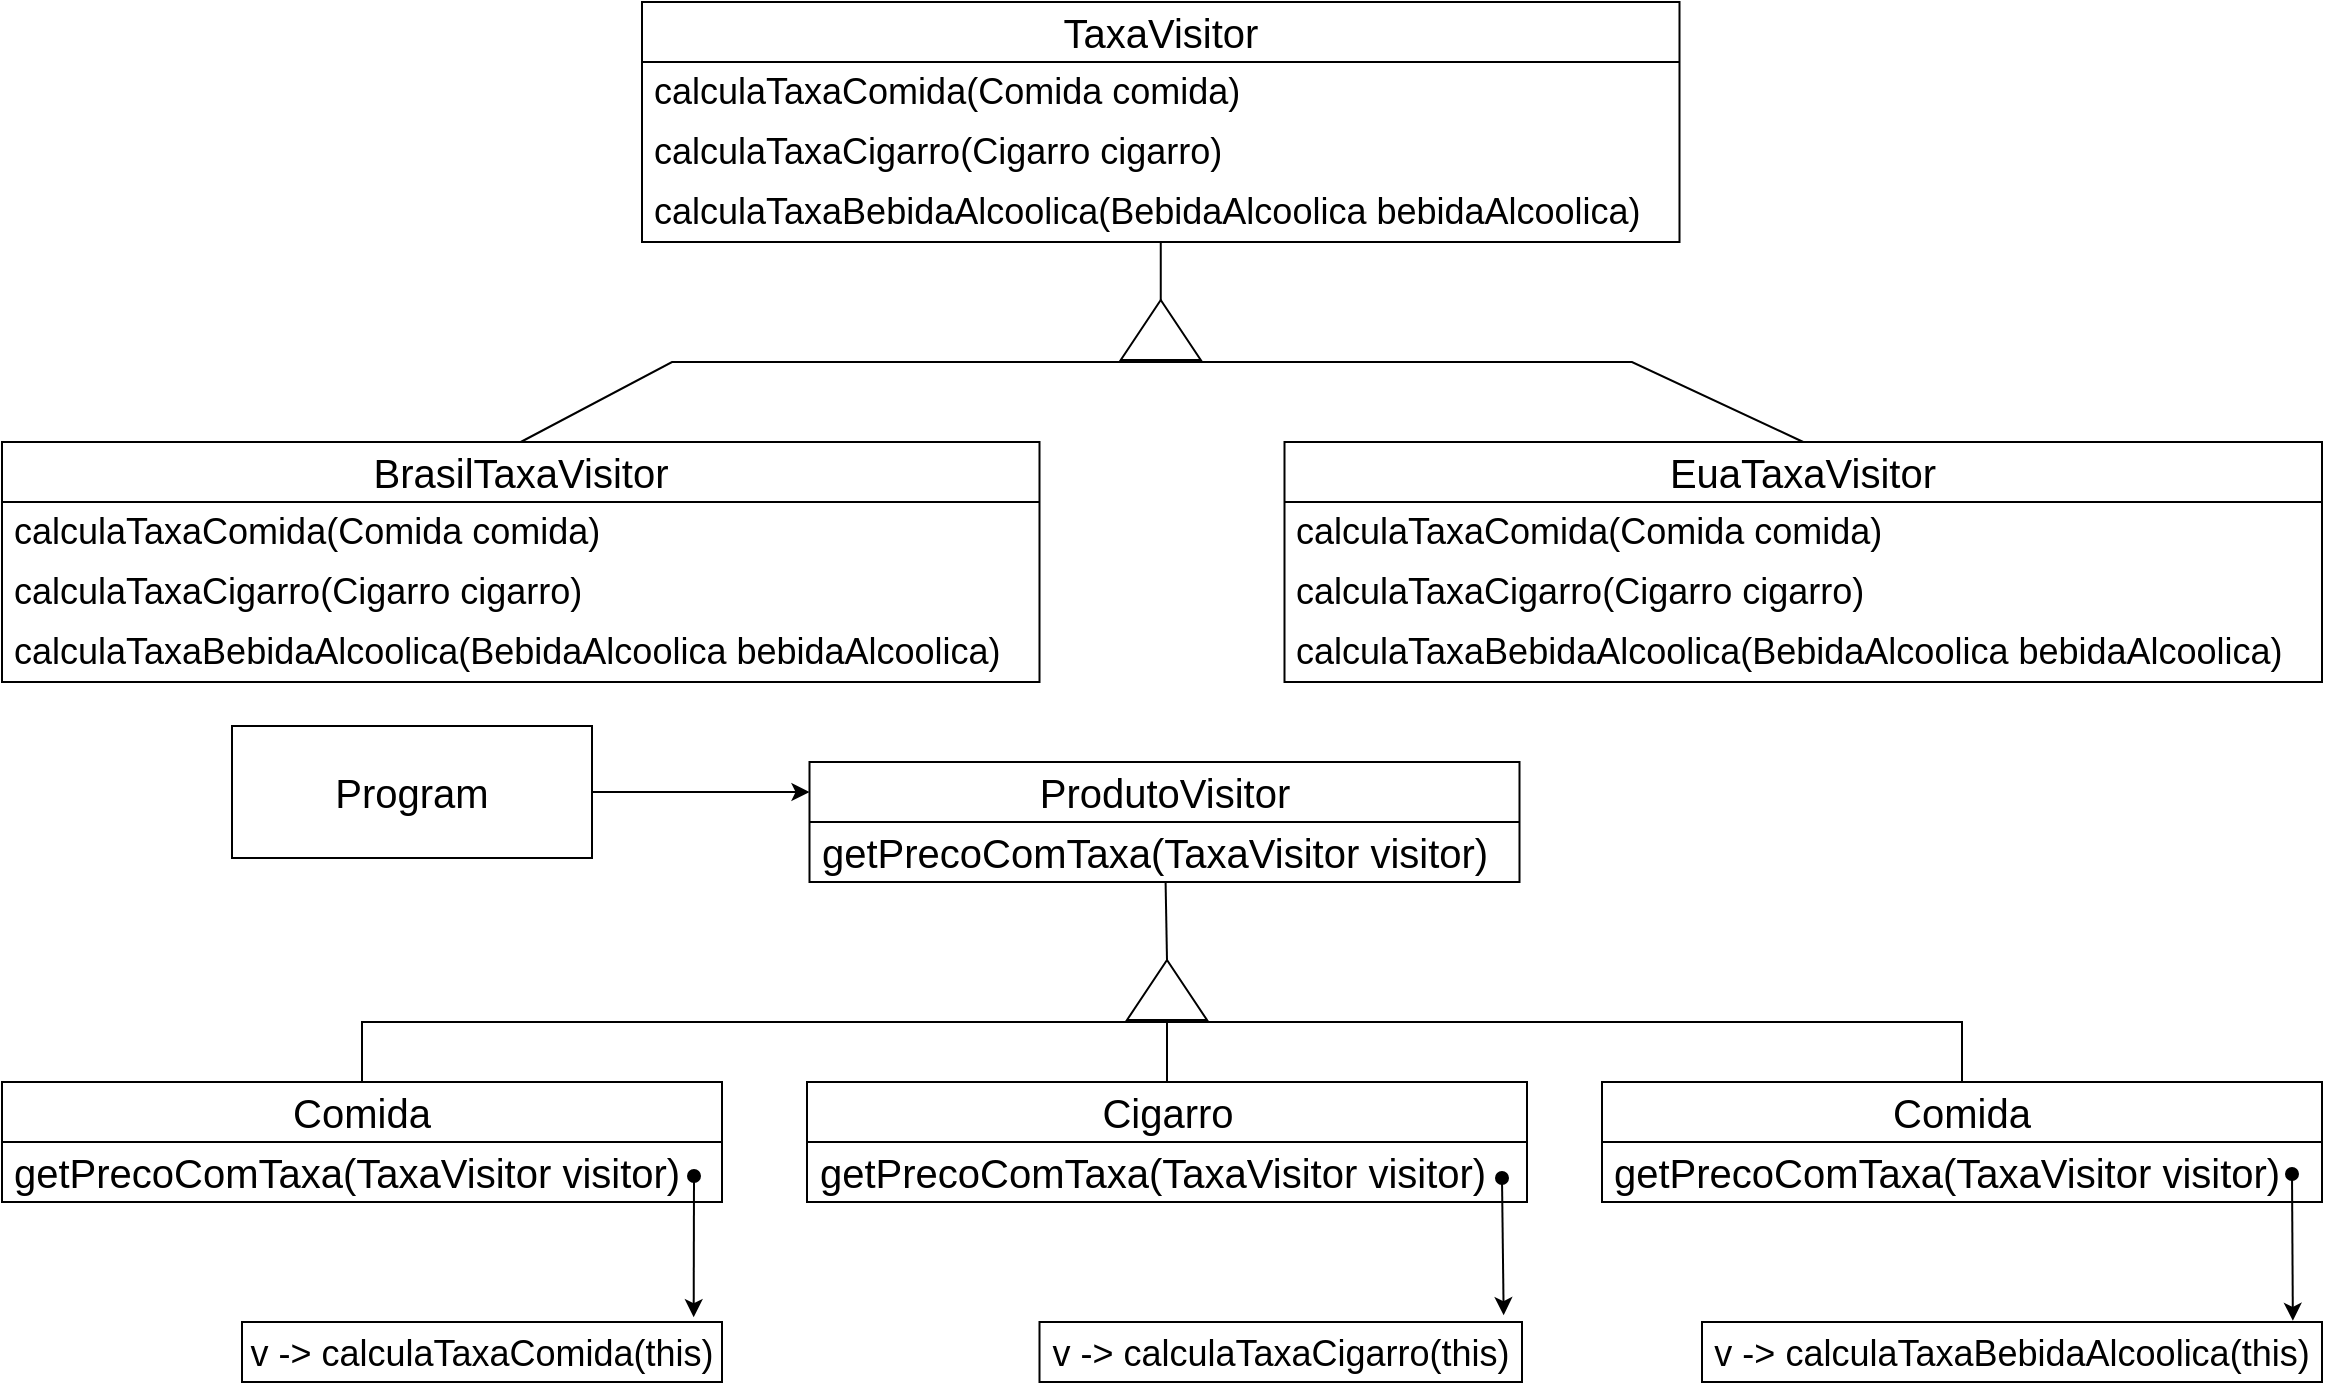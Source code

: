 <mxfile>
    <diagram id="14C-YWYU97XNRAhWYYL2" name="Página-1">
        <mxGraphModel dx="1748" dy="784" grid="1" gridSize="10" guides="1" tooltips="1" connect="1" arrows="1" fold="1" page="1" pageScale="1" pageWidth="1200" pageHeight="1000" math="0" shadow="0">
            <root>
                <mxCell id="0"/>
                <mxCell id="1" parent="0"/>
                <mxCell id="36" style="edgeStyle=none;rounded=0;html=1;entryX=1;entryY=0.5;entryDx=0;entryDy=0;endArrow=none;endFill=0;" edge="1" parent="1" source="2" target="13">
                    <mxGeometry relative="1" as="geometry"/>
                </mxCell>
                <mxCell id="2" value="TaxaVisitor" style="swimlane;fontStyle=0;childLayout=stackLayout;horizontal=1;startSize=30;horizontalStack=0;resizeParent=1;resizeParentMax=0;resizeLast=0;collapsible=1;marginBottom=0;whiteSpace=wrap;html=1;fontSize=20;" vertex="1" parent="1">
                    <mxGeometry x="350" y="20" width="518.75" height="120" as="geometry"/>
                </mxCell>
                <mxCell id="3" value="&lt;font style=&quot;font-size: 18px;&quot;&gt;calculaTaxaComida(Comida comida)&lt;/font&gt;" style="text;strokeColor=none;fillColor=none;align=left;verticalAlign=middle;spacingLeft=4;spacingRight=4;overflow=hidden;points=[[0,0.5],[1,0.5]];portConstraint=eastwest;rotatable=0;whiteSpace=wrap;html=1;" vertex="1" parent="2">
                    <mxGeometry y="30" width="518.75" height="30" as="geometry"/>
                </mxCell>
                <mxCell id="4" value="&lt;font style=&quot;font-size: 18px;&quot;&gt;calculaTaxaCigarro(Cigarro cigarro)&lt;/font&gt;" style="text;strokeColor=none;fillColor=none;align=left;verticalAlign=middle;spacingLeft=4;spacingRight=4;overflow=hidden;points=[[0,0.5],[1,0.5]];portConstraint=eastwest;rotatable=0;whiteSpace=wrap;html=1;" vertex="1" parent="2">
                    <mxGeometry y="60" width="518.75" height="30" as="geometry"/>
                </mxCell>
                <mxCell id="35" value="&lt;font style=&quot;font-size: 18px;&quot;&gt;calculaTaxaBebidaAlcoolica(BebidaAlcoolica bebidaAlcoolica)&lt;/font&gt;" style="text;strokeColor=none;fillColor=none;align=left;verticalAlign=middle;spacingLeft=4;spacingRight=4;overflow=hidden;points=[[0,0.5],[1,0.5]];portConstraint=eastwest;rotatable=0;whiteSpace=wrap;html=1;" vertex="1" parent="2">
                    <mxGeometry y="90" width="518.75" height="30" as="geometry"/>
                </mxCell>
                <mxCell id="11" value="" style="endArrow=none;html=1;fontSize=20;entryX=0.5;entryY=0;entryDx=0;entryDy=0;rounded=0;exitX=0.5;exitY=0;exitDx=0;exitDy=0;" edge="1" parent="1" target="42" source="37">
                    <mxGeometry width="50" height="50" relative="1" as="geometry">
                        <mxPoint x="365" y="240" as="sourcePoint"/>
                        <mxPoint x="844.78" y="239.82" as="targetPoint"/>
                        <Array as="points">
                            <mxPoint x="365" y="200"/>
                            <mxPoint x="845" y="200"/>
                        </Array>
                    </mxGeometry>
                </mxCell>
                <mxCell id="13" value="" style="triangle;whiteSpace=wrap;html=1;fontSize=20;rotation=-90;" vertex="1" parent="1">
                    <mxGeometry x="594.38" y="164" width="30" height="40" as="geometry"/>
                </mxCell>
                <mxCell id="33" style="edgeStyle=none;html=1;entryX=1;entryY=0.5;entryDx=0;entryDy=0;endArrow=none;endFill=0;" edge="1" parent="1" source="14" target="22">
                    <mxGeometry relative="1" as="geometry"/>
                </mxCell>
                <mxCell id="14" value="ProdutoVisitor" style="swimlane;fontStyle=0;childLayout=stackLayout;horizontal=1;startSize=30;horizontalStack=0;resizeParent=1;resizeParentMax=0;resizeLast=0;collapsible=1;marginBottom=0;whiteSpace=wrap;html=1;fontSize=20;" vertex="1" parent="1">
                    <mxGeometry x="433.75" y="400" width="355" height="60" as="geometry"/>
                </mxCell>
                <mxCell id="15" value="getPrecoComTaxa(TaxaVisitor visitor)" style="text;strokeColor=none;fillColor=none;align=left;verticalAlign=middle;spacingLeft=4;spacingRight=4;overflow=hidden;points=[[0,0.5],[1,0.5]];portConstraint=eastwest;rotatable=0;whiteSpace=wrap;html=1;fontSize=20;" vertex="1" parent="14">
                    <mxGeometry y="30" width="355" height="30" as="geometry"/>
                </mxCell>
                <mxCell id="16" value="&lt;span style=&quot;text-align: left;&quot;&gt;&lt;font style=&quot;font-size: 20px;&quot;&gt;Comida&lt;/font&gt;&lt;/span&gt;" style="swimlane;fontStyle=0;childLayout=stackLayout;horizontal=1;startSize=30;horizontalStack=0;resizeParent=1;resizeParentMax=0;resizeLast=0;collapsible=1;marginBottom=0;whiteSpace=wrap;html=1;fontSize=20;" vertex="1" parent="1">
                    <mxGeometry x="30" y="560" width="360" height="60" as="geometry"/>
                </mxCell>
                <mxCell id="17" value="getPrecoComTaxa(TaxaVisitor visitor)" style="text;strokeColor=none;fillColor=none;align=left;verticalAlign=middle;spacingLeft=4;spacingRight=4;overflow=hidden;points=[[0,0.5],[1,0.5]];portConstraint=eastwest;rotatable=0;whiteSpace=wrap;html=1;fontSize=20;" vertex="1" parent="16">
                    <mxGeometry y="30" width="360" height="30" as="geometry"/>
                </mxCell>
                <mxCell id="34" style="edgeStyle=none;html=1;entryX=0;entryY=0.5;entryDx=0;entryDy=0;endArrow=none;endFill=0;rounded=0;" edge="1" parent="1" source="18" target="22">
                    <mxGeometry relative="1" as="geometry"/>
                </mxCell>
                <mxCell id="18" value="Cigarro" style="swimlane;fontStyle=0;childLayout=stackLayout;horizontal=1;startSize=30;horizontalStack=0;resizeParent=1;resizeParentMax=0;resizeLast=0;collapsible=1;marginBottom=0;whiteSpace=wrap;html=1;fontSize=20;" vertex="1" parent="1">
                    <mxGeometry x="432.5" y="560" width="360" height="60" as="geometry"/>
                </mxCell>
                <mxCell id="19" value="getPrecoComTaxa(TaxaVisitor visitor)" style="text;strokeColor=none;fillColor=none;align=left;verticalAlign=middle;spacingLeft=4;spacingRight=4;overflow=hidden;points=[[0,0.5],[1,0.5]];portConstraint=eastwest;rotatable=0;whiteSpace=wrap;html=1;fontSize=20;" vertex="1" parent="18">
                    <mxGeometry y="30" width="360" height="30" as="geometry"/>
                </mxCell>
                <mxCell id="20" value="" style="endArrow=none;html=1;fontSize=20;exitX=0.5;exitY=0;exitDx=0;exitDy=0;rounded=0;entryX=0.5;entryY=0;entryDx=0;entryDy=0;" edge="1" parent="1" source="16" target="29">
                    <mxGeometry width="50" height="50" relative="1" as="geometry">
                        <mxPoint x="365" y="570" as="sourcePoint"/>
                        <mxPoint x="880" y="530" as="targetPoint"/>
                        <Array as="points">
                            <mxPoint x="210" y="530"/>
                            <mxPoint x="1010" y="530"/>
                        </Array>
                    </mxGeometry>
                </mxCell>
                <mxCell id="22" value="" style="triangle;whiteSpace=wrap;html=1;fontSize=20;rotation=-90;" vertex="1" parent="1">
                    <mxGeometry x="597.5" y="494" width="30" height="40" as="geometry"/>
                </mxCell>
                <mxCell id="23" style="edgeStyle=none;rounded=0;html=1;entryX=0;entryY=0.25;entryDx=0;entryDy=0;fontSize=20;endArrow=classic;endFill=1;" edge="1" parent="1" source="24" target="14">
                    <mxGeometry relative="1" as="geometry"/>
                </mxCell>
                <mxCell id="24" value="Program" style="rounded=0;whiteSpace=wrap;html=1;fontSize=20;" vertex="1" parent="1">
                    <mxGeometry x="145" y="382" width="180" height="66" as="geometry"/>
                </mxCell>
                <mxCell id="25" value="&lt;span style=&quot;font-size: 18px; text-align: left;&quot;&gt;v -&amp;gt; calculaTaxaComida(this)&lt;/span&gt;" style="rounded=0;whiteSpace=wrap;html=1;fontSize=20;" vertex="1" parent="1">
                    <mxGeometry x="150" y="680" width="240" height="30" as="geometry"/>
                </mxCell>
                <mxCell id="26" value="&lt;span style=&quot;font-size: 18px; text-align: left;&quot;&gt;v -&amp;gt;&amp;nbsp;&lt;/span&gt;&lt;span style=&quot;font-size: 18px; text-align: left;&quot;&gt;calculaTaxaCigarro&lt;/span&gt;&lt;span style=&quot;font-size: 18px; text-align: left;&quot;&gt;(this)&lt;/span&gt;" style="rounded=0;whiteSpace=wrap;html=1;fontSize=20;" vertex="1" parent="1">
                    <mxGeometry x="548.75" y="680" width="241.25" height="30" as="geometry"/>
                </mxCell>
                <mxCell id="27" value="" style="endArrow=classic;html=1;rounded=0;fontSize=12;entryX=0.941;entryY=-0.08;entryDx=0;entryDy=0;entryPerimeter=0;startArrow=oval;startFill=1;" edge="1" parent="1" target="25">
                    <mxGeometry width="50" height="50" relative="1" as="geometry">
                        <mxPoint x="376" y="607" as="sourcePoint"/>
                        <mxPoint x="440" y="510" as="targetPoint"/>
                    </mxGeometry>
                </mxCell>
                <mxCell id="28" value="" style="endArrow=classic;html=1;rounded=0;fontSize=12;entryX=0.962;entryY=-0.114;entryDx=0;entryDy=0;entryPerimeter=0;startArrow=oval;startFill=1;" edge="1" parent="1" target="26">
                    <mxGeometry width="50" height="50" relative="1" as="geometry">
                        <mxPoint x="780" y="608" as="sourcePoint"/>
                        <mxPoint x="668.34" y="700.03" as="targetPoint"/>
                    </mxGeometry>
                </mxCell>
                <mxCell id="29" value="&lt;span style=&quot;text-align: left;&quot;&gt;&lt;font style=&quot;font-size: 20px;&quot;&gt;Comida&lt;/font&gt;&lt;/span&gt;" style="swimlane;fontStyle=0;childLayout=stackLayout;horizontal=1;startSize=30;horizontalStack=0;resizeParent=1;resizeParentMax=0;resizeLast=0;collapsible=1;marginBottom=0;whiteSpace=wrap;html=1;fontSize=20;" vertex="1" parent="1">
                    <mxGeometry x="830" y="560" width="360" height="60" as="geometry"/>
                </mxCell>
                <mxCell id="30" value="getPrecoComTaxa(TaxaVisitor visitor)" style="text;strokeColor=none;fillColor=none;align=left;verticalAlign=middle;spacingLeft=4;spacingRight=4;overflow=hidden;points=[[0,0.5],[1,0.5]];portConstraint=eastwest;rotatable=0;whiteSpace=wrap;html=1;fontSize=20;" vertex="1" parent="29">
                    <mxGeometry y="30" width="360" height="30" as="geometry"/>
                </mxCell>
                <mxCell id="31" value="&lt;span style=&quot;font-size: 18px; text-align: left;&quot;&gt;v -&amp;gt;&amp;nbsp;&lt;/span&gt;&lt;span style=&quot;font-size: 18px; text-align: left;&quot;&gt;calculaTaxaBebidaAlcoolica&lt;/span&gt;&lt;span style=&quot;font-size: 18px; text-align: left;&quot;&gt;(this)&lt;/span&gt;" style="rounded=0;whiteSpace=wrap;html=1;fontSize=20;" vertex="1" parent="1">
                    <mxGeometry x="880" y="680" width="310" height="30" as="geometry"/>
                </mxCell>
                <mxCell id="32" value="" style="endArrow=classic;html=1;rounded=0;fontSize=12;entryX=0.953;entryY=-0.019;entryDx=0;entryDy=0;entryPerimeter=0;startArrow=oval;startFill=1;" edge="1" parent="1" target="31">
                    <mxGeometry width="50" height="50" relative="1" as="geometry">
                        <mxPoint x="1175" y="606" as="sourcePoint"/>
                        <mxPoint x="950" y="510" as="targetPoint"/>
                    </mxGeometry>
                </mxCell>
                <mxCell id="37" value="BrasilTaxaVisitor" style="swimlane;fontStyle=0;childLayout=stackLayout;horizontal=1;startSize=30;horizontalStack=0;resizeParent=1;resizeParentMax=0;resizeLast=0;collapsible=1;marginBottom=0;whiteSpace=wrap;html=1;fontSize=20;" vertex="1" parent="1">
                    <mxGeometry x="30" y="240" width="518.75" height="120" as="geometry"/>
                </mxCell>
                <mxCell id="38" value="&lt;font style=&quot;font-size: 18px;&quot;&gt;calculaTaxaComida(Comida comida)&lt;/font&gt;" style="text;strokeColor=none;fillColor=none;align=left;verticalAlign=middle;spacingLeft=4;spacingRight=4;overflow=hidden;points=[[0,0.5],[1,0.5]];portConstraint=eastwest;rotatable=0;whiteSpace=wrap;html=1;" vertex="1" parent="37">
                    <mxGeometry y="30" width="518.75" height="30" as="geometry"/>
                </mxCell>
                <mxCell id="39" value="&lt;font style=&quot;font-size: 18px;&quot;&gt;calculaTaxaCigarro(Cigarro cigarro)&lt;/font&gt;" style="text;strokeColor=none;fillColor=none;align=left;verticalAlign=middle;spacingLeft=4;spacingRight=4;overflow=hidden;points=[[0,0.5],[1,0.5]];portConstraint=eastwest;rotatable=0;whiteSpace=wrap;html=1;" vertex="1" parent="37">
                    <mxGeometry y="60" width="518.75" height="30" as="geometry"/>
                </mxCell>
                <mxCell id="40" value="&lt;font style=&quot;font-size: 18px;&quot;&gt;calculaTaxaBebidaAlcoolica(BebidaAlcoolica bebidaAlcoolica)&lt;/font&gt;" style="text;strokeColor=none;fillColor=none;align=left;verticalAlign=middle;spacingLeft=4;spacingRight=4;overflow=hidden;points=[[0,0.5],[1,0.5]];portConstraint=eastwest;rotatable=0;whiteSpace=wrap;html=1;" vertex="1" parent="37">
                    <mxGeometry y="90" width="518.75" height="30" as="geometry"/>
                </mxCell>
                <mxCell id="42" value="EuaTaxaVisitor" style="swimlane;fontStyle=0;childLayout=stackLayout;horizontal=1;startSize=30;horizontalStack=0;resizeParent=1;resizeParentMax=0;resizeLast=0;collapsible=1;marginBottom=0;whiteSpace=wrap;html=1;fontSize=20;" vertex="1" parent="1">
                    <mxGeometry x="671.25" y="240" width="518.75" height="120" as="geometry"/>
                </mxCell>
                <mxCell id="43" value="&lt;font style=&quot;font-size: 18px;&quot;&gt;calculaTaxaComida(Comida comida)&lt;/font&gt;" style="text;strokeColor=none;fillColor=none;align=left;verticalAlign=middle;spacingLeft=4;spacingRight=4;overflow=hidden;points=[[0,0.5],[1,0.5]];portConstraint=eastwest;rotatable=0;whiteSpace=wrap;html=1;" vertex="1" parent="42">
                    <mxGeometry y="30" width="518.75" height="30" as="geometry"/>
                </mxCell>
                <mxCell id="44" value="&lt;font style=&quot;font-size: 18px;&quot;&gt;calculaTaxaCigarro(Cigarro cigarro)&lt;/font&gt;" style="text;strokeColor=none;fillColor=none;align=left;verticalAlign=middle;spacingLeft=4;spacingRight=4;overflow=hidden;points=[[0,0.5],[1,0.5]];portConstraint=eastwest;rotatable=0;whiteSpace=wrap;html=1;" vertex="1" parent="42">
                    <mxGeometry y="60" width="518.75" height="30" as="geometry"/>
                </mxCell>
                <mxCell id="45" value="&lt;font style=&quot;font-size: 18px;&quot;&gt;calculaTaxaBebidaAlcoolica(BebidaAlcoolica bebidaAlcoolica)&lt;/font&gt;" style="text;strokeColor=none;fillColor=none;align=left;verticalAlign=middle;spacingLeft=4;spacingRight=4;overflow=hidden;points=[[0,0.5],[1,0.5]];portConstraint=eastwest;rotatable=0;whiteSpace=wrap;html=1;" vertex="1" parent="42">
                    <mxGeometry y="90" width="518.75" height="30" as="geometry"/>
                </mxCell>
            </root>
        </mxGraphModel>
    </diagram>
</mxfile>